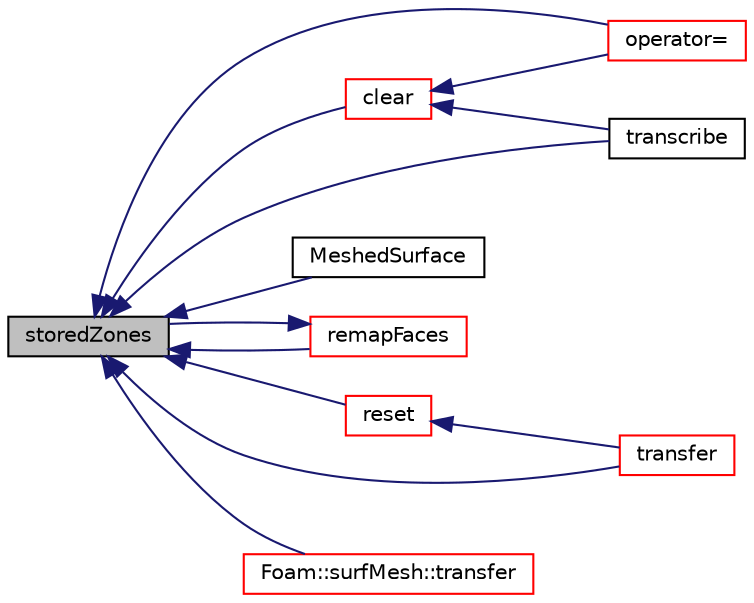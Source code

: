 digraph "storedZones"
{
  bgcolor="transparent";
  edge [fontname="Helvetica",fontsize="10",labelfontname="Helvetica",labelfontsize="10"];
  node [fontname="Helvetica",fontsize="10",shape=record];
  rankdir="LR";
  Node1 [label="storedZones",height=0.2,width=0.4,color="black", fillcolor="grey75", style="filled", fontcolor="black"];
  Node1 -> Node2 [dir="back",color="midnightblue",fontsize="10",style="solid",fontname="Helvetica"];
  Node2 [label="clear",height=0.2,width=0.4,color="red",URL="$a01504.html#ac8bb3912a3ce86b15842e79d0b421204",tooltip="Clear all storage. "];
  Node2 -> Node3 [dir="back",color="midnightblue",fontsize="10",style="solid",fontname="Helvetica"];
  Node3 [label="operator=",height=0.2,width=0.4,color="red",URL="$a01504.html#a295b5bd00b13aeebe4027f2f8e76c96a"];
  Node2 -> Node4 [dir="back",color="midnightblue",fontsize="10",style="solid",fontname="Helvetica"];
  Node4 [label="transcribe",height=0.2,width=0.4,color="black",URL="$a01504.html#a89f858f78ba8ae4e1d6388369558eb85"];
  Node1 -> Node5 [dir="back",color="midnightblue",fontsize="10",style="solid",fontname="Helvetica"];
  Node5 [label="MeshedSurface",height=0.2,width=0.4,color="black",URL="$a01504.html#a23eeba3103781d1e813b5152bbf6a0a2",tooltip="Construct from a UnsortedMeshedSurface. "];
  Node1 -> Node3 [dir="back",color="midnightblue",fontsize="10",style="solid",fontname="Helvetica"];
  Node1 -> Node6 [dir="back",color="midnightblue",fontsize="10",style="solid",fontname="Helvetica"];
  Node6 [label="remapFaces",height=0.2,width=0.4,color="red",URL="$a01504.html#ac15d32161096e3b5c83b0a0dee739b65",tooltip="Set new zones from faceMap. "];
  Node6 -> Node1 [dir="back",color="midnightblue",fontsize="10",style="solid",fontname="Helvetica"];
  Node1 -> Node7 [dir="back",color="midnightblue",fontsize="10",style="solid",fontname="Helvetica"];
  Node7 [label="reset",height=0.2,width=0.4,color="red",URL="$a01504.html#a2842f8772b68328d806d9b0fb8b5e28f",tooltip="Reset primitive data (points, faces and zones) "];
  Node7 -> Node8 [dir="back",color="midnightblue",fontsize="10",style="solid",fontname="Helvetica"];
  Node8 [label="transfer",height=0.2,width=0.4,color="red",URL="$a01504.html#a7840b609cb34e6f39858cf3e86324263",tooltip="Transfer the contents of the argument and annul the argument. "];
  Node1 -> Node4 [dir="back",color="midnightblue",fontsize="10",style="solid",fontname="Helvetica"];
  Node1 -> Node9 [dir="back",color="midnightblue",fontsize="10",style="solid",fontname="Helvetica"];
  Node9 [label="Foam::surfMesh::transfer",height=0.2,width=0.4,color="red",URL="$a02596.html#a1cf9d5f3c7951e7e25eaa3408383d261",tooltip="Transfer the contents of the argument and annul the argument. "];
  Node1 -> Node8 [dir="back",color="midnightblue",fontsize="10",style="solid",fontname="Helvetica"];
}
